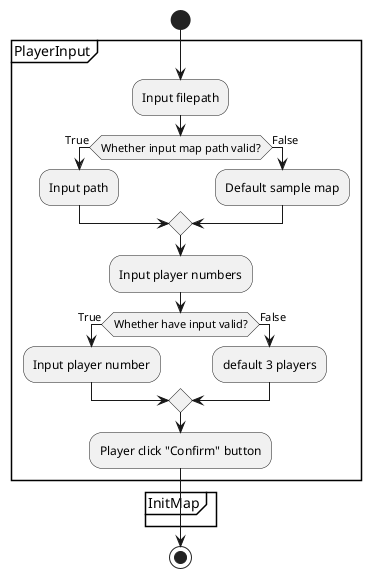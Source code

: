 @startuml

start
partition PlayerInput{

    :Input filepath;
    if (Whether input map path valid?) then (True)
         :Input path;
    else (False)
        :Default sample map;
    endif
    :Input player numbers;
    if (Whether have input valid?) then (True)
        :Input player number;
    else (False)
        :default 3 players;
    endif
    :Player click "Confirm" button;
    }

partition InitMap{
}
stop

@enduml